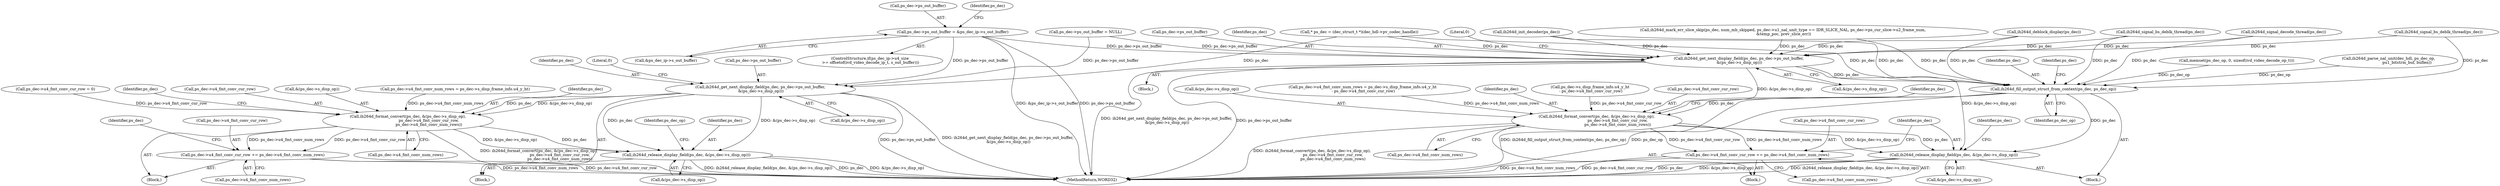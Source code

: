 digraph "0_Android_33ef7de9ddc8ea7eb9cbc440d1cf89957a0c267b@pointer" {
"1000324" [label="(Call,ps_dec->ps_out_buffer = &ps_dec_ip->s_out_buffer)"];
"1000713" [label="(Call,ih264d_get_next_display_field(ps_dec, ps_dec->ps_out_buffer,\n &(ps_dec->s_disp_op)))"];
"1000745" [label="(Call,ih264d_format_convert(ps_dec, &(ps_dec->s_disp_op),\n                                  ps_dec->u4_fmt_conv_cur_row,\n                                  ps_dec->u4_fmt_conv_num_rows))"];
"1000757" [label="(Call,ps_dec->u4_fmt_conv_cur_row += ps_dec->u4_fmt_conv_num_rows)"];
"1000769" [label="(Call,ih264d_release_display_field(ps_dec, &(ps_dec->s_disp_op)))"];
"1002038" [label="(Call,ih264d_get_next_display_field(ps_dec, ps_dec->ps_out_buffer,\n &(ps_dec->s_disp_op)))"];
"1002066" [label="(Call,ih264d_fill_output_struct_from_context(ps_dec, ps_dec_op))"];
"1002097" [label="(Call,ih264d_format_convert(ps_dec, &(ps_dec->s_disp_op),\n                                  ps_dec->u4_fmt_conv_cur_row,\n                                  ps_dec->u4_fmt_conv_num_rows))"];
"1002109" [label="(Call,ps_dec->u4_fmt_conv_cur_row += ps_dec->u4_fmt_conv_num_rows)"];
"1002116" [label="(Call,ih264d_release_display_field(ps_dec, &(ps_dec->s_disp_op)))"];
"1000731" [label="(Call,ps_dec->u4_fmt_conv_cur_row = 0)"];
"1000759" [label="(Identifier,ps_dec)"];
"1000754" [label="(Call,ps_dec->u4_fmt_conv_num_rows)"];
"1000325" [label="(Call,ps_dec->ps_out_buffer)"];
"1000757" [label="(Call,ps_dec->u4_fmt_conv_cur_row += ps_dec->u4_fmt_conv_num_rows)"];
"1002066" [label="(Call,ih264d_fill_output_struct_from_context(ps_dec, ps_dec_op))"];
"1000334" [label="(Identifier,ps_dec)"];
"1000311" [label="(Call,ps_dec->ps_out_buffer = NULL)"];
"1002097" [label="(Call,ih264d_format_convert(ps_dec, &(ps_dec->s_disp_op),\n                                  ps_dec->u4_fmt_conv_cur_row,\n                                  ps_dec->u4_fmt_conv_num_rows))"];
"1000770" [label="(Identifier,ps_dec)"];
"1002026" [label="(Block,)"];
"1002126" [label="(Identifier,ps_dec)"];
"1000227" [label="(Call,memset(ps_dec_op, 0, sizeof(ivd_video_decode_op_t)))"];
"1000713" [label="(Call,ih264d_get_next_display_field(ps_dec, ps_dec->ps_out_buffer,\n &(ps_dec->s_disp_op)))"];
"1000761" [label="(Call,ps_dec->u4_fmt_conv_num_rows)"];
"1000751" [label="(Call,ps_dec->u4_fmt_conv_cur_row)"];
"1002110" [label="(Call,ps_dec->u4_fmt_conv_cur_row)"];
"1001294" [label="(Call,ih264d_parse_nal_unit(dec_hdl, ps_dec_op,\n                              pu1_bitstrm_buf, buflen))"];
"1000324" [label="(Call,ps_dec->ps_out_buffer = &ps_dec_ip->s_out_buffer)"];
"1002043" [label="(Call,&(ps_dec->s_disp_op))"];
"1000766" [label="(Identifier,ps_dec)"];
"1000718" [label="(Call,&(ps_dec->s_disp_op))"];
"1002103" [label="(Call,ps_dec->u4_fmt_conv_cur_row)"];
"1002111" [label="(Identifier,ps_dec)"];
"1002113" [label="(Call,ps_dec->u4_fmt_conv_num_rows)"];
"1002099" [label="(Call,&(ps_dec->s_disp_op))"];
"1001741" [label="(Call,ih264d_signal_bs_deblk_thread(ps_dec))"];
"1002118" [label="(Call,&(ps_dec->s_disp_op))"];
"1002040" [label="(Call,ps_dec->ps_out_buffer)"];
"1002024" [label="(Call,ih264d_signal_bs_deblk_thread(ps_dec))"];
"1000771" [label="(Call,&(ps_dec->s_disp_op))"];
"1000747" [label="(Call,&(ps_dec->s_disp_op))"];
"1001556" [label="(Call,ih264d_mark_err_slice_skip(ps_dec, num_mb_skipped, ps_dec->u1_nal_unit_type == IDR_SLICE_NAL, ps_dec->ps_cur_slice->u2_frame_num,\n &temp_poc, prev_slice_err))"];
"1002106" [label="(Call,ps_dec->u4_fmt_conv_num_rows)"];
"1002084" [label="(Call,ps_dec->u4_fmt_conv_num_rows = ps_dec->s_disp_frame_info.u4_y_ht\n - ps_dec->u4_fmt_conv_cur_row)"];
"1000715" [label="(Call,ps_dec->ps_out_buffer)"];
"1002068" [label="(Identifier,ps_dec_op)"];
"1001732" [label="(Call,ih264d_signal_decode_thread(ps_dec))"];
"1000316" [label="(ControlStructure,if(ps_dec_ip->u4_size\n >= offsetof(ivd_video_decode_ip_t, s_out_buffer)))"];
"1000712" [label="(Block,)"];
"1002039" [label="(Identifier,ps_dec)"];
"1002116" [label="(Call,ih264d_release_display_field(ps_dec, &(ps_dec->s_disp_op)))"];
"1002049" [label="(Literal,0)"];
"1000745" [label="(Call,ih264d_format_convert(ps_dec, &(ps_dec->s_disp_op),\n                                  ps_dec->u4_fmt_conv_cur_row,\n                                  ps_dec->u4_fmt_conv_num_rows))"];
"1000758" [label="(Call,ps_dec->u4_fmt_conv_cur_row)"];
"1002109" [label="(Call,ps_dec->u4_fmt_conv_cur_row += ps_dec->u4_fmt_conv_num_rows)"];
"1000896" [label="(Call,ih264d_init_decoder(ps_dec))"];
"1000153" [label="(Call,* ps_dec = (dec_struct_t *)(dec_hdl->pv_codec_handle))"];
"1000328" [label="(Call,&ps_dec_ip->s_out_buffer)"];
"1000714" [label="(Identifier,ps_dec)"];
"1000769" [label="(Call,ih264d_release_display_field(ps_dec, &(ps_dec->s_disp_op)))"];
"1001902" [label="(Call,ih264d_deblock_display(ps_dec))"];
"1002067" [label="(Identifier,ps_dec)"];
"1002072" [label="(Identifier,ps_dec)"];
"1002083" [label="(Block,)"];
"1000736" [label="(Call,ps_dec->u4_fmt_conv_num_rows = ps_dec->s_disp_frame_info.u4_y_ht)"];
"1000777" [label="(Identifier,ps_dec_op)"];
"1002098" [label="(Identifier,ps_dec)"];
"1002088" [label="(Call,ps_dec->s_disp_frame_info.u4_y_ht\n - ps_dec->u4_fmt_conv_cur_row)"];
"1000730" [label="(Block,)"];
"1000724" [label="(Literal,0)"];
"1002038" [label="(Call,ih264d_get_next_display_field(ps_dec, ps_dec->ps_out_buffer,\n &(ps_dec->s_disp_op)))"];
"1000746" [label="(Identifier,ps_dec)"];
"1002117" [label="(Identifier,ps_dec)"];
"1002037" [label="(Block,)"];
"1002186" [label="(MethodReturn,WORD32)"];
"1000324" -> "1000316"  [label="AST: "];
"1000324" -> "1000328"  [label="CFG: "];
"1000325" -> "1000324"  [label="AST: "];
"1000328" -> "1000324"  [label="AST: "];
"1000334" -> "1000324"  [label="CFG: "];
"1000324" -> "1002186"  [label="DDG: &ps_dec_ip->s_out_buffer"];
"1000324" -> "1002186"  [label="DDG: ps_dec->ps_out_buffer"];
"1000324" -> "1000713"  [label="DDG: ps_dec->ps_out_buffer"];
"1000324" -> "1002038"  [label="DDG: ps_dec->ps_out_buffer"];
"1000713" -> "1000712"  [label="AST: "];
"1000713" -> "1000718"  [label="CFG: "];
"1000714" -> "1000713"  [label="AST: "];
"1000715" -> "1000713"  [label="AST: "];
"1000718" -> "1000713"  [label="AST: "];
"1000724" -> "1000713"  [label="CFG: "];
"1000713" -> "1002186"  [label="DDG: ps_dec->ps_out_buffer"];
"1000713" -> "1002186"  [label="DDG: ih264d_get_next_display_field(ps_dec, ps_dec->ps_out_buffer,\n &(ps_dec->s_disp_op))"];
"1000153" -> "1000713"  [label="DDG: ps_dec"];
"1000311" -> "1000713"  [label="DDG: ps_dec->ps_out_buffer"];
"1000713" -> "1000745"  [label="DDG: ps_dec"];
"1000713" -> "1000745"  [label="DDG: &(ps_dec->s_disp_op)"];
"1000713" -> "1000769"  [label="DDG: ps_dec"];
"1000713" -> "1000769"  [label="DDG: &(ps_dec->s_disp_op)"];
"1000745" -> "1000730"  [label="AST: "];
"1000745" -> "1000754"  [label="CFG: "];
"1000746" -> "1000745"  [label="AST: "];
"1000747" -> "1000745"  [label="AST: "];
"1000751" -> "1000745"  [label="AST: "];
"1000754" -> "1000745"  [label="AST: "];
"1000759" -> "1000745"  [label="CFG: "];
"1000745" -> "1002186"  [label="DDG: ih264d_format_convert(ps_dec, &(ps_dec->s_disp_op),\n                                  ps_dec->u4_fmt_conv_cur_row,\n                                  ps_dec->u4_fmt_conv_num_rows)"];
"1000731" -> "1000745"  [label="DDG: ps_dec->u4_fmt_conv_cur_row"];
"1000736" -> "1000745"  [label="DDG: ps_dec->u4_fmt_conv_num_rows"];
"1000745" -> "1000757"  [label="DDG: ps_dec->u4_fmt_conv_num_rows"];
"1000745" -> "1000757"  [label="DDG: ps_dec->u4_fmt_conv_cur_row"];
"1000745" -> "1000769"  [label="DDG: ps_dec"];
"1000745" -> "1000769"  [label="DDG: &(ps_dec->s_disp_op)"];
"1000757" -> "1000730"  [label="AST: "];
"1000757" -> "1000761"  [label="CFG: "];
"1000758" -> "1000757"  [label="AST: "];
"1000761" -> "1000757"  [label="AST: "];
"1000766" -> "1000757"  [label="CFG: "];
"1000757" -> "1002186"  [label="DDG: ps_dec->u4_fmt_conv_cur_row"];
"1000757" -> "1002186"  [label="DDG: ps_dec->u4_fmt_conv_num_rows"];
"1000769" -> "1000712"  [label="AST: "];
"1000769" -> "1000771"  [label="CFG: "];
"1000770" -> "1000769"  [label="AST: "];
"1000771" -> "1000769"  [label="AST: "];
"1000777" -> "1000769"  [label="CFG: "];
"1000769" -> "1002186"  [label="DDG: ih264d_release_display_field(ps_dec, &(ps_dec->s_disp_op))"];
"1000769" -> "1002186"  [label="DDG: ps_dec"];
"1000769" -> "1002186"  [label="DDG: &(ps_dec->s_disp_op)"];
"1002038" -> "1002037"  [label="AST: "];
"1002038" -> "1002043"  [label="CFG: "];
"1002039" -> "1002038"  [label="AST: "];
"1002040" -> "1002038"  [label="AST: "];
"1002043" -> "1002038"  [label="AST: "];
"1002049" -> "1002038"  [label="CFG: "];
"1002038" -> "1002186"  [label="DDG: ih264d_get_next_display_field(ps_dec, ps_dec->ps_out_buffer,\n &(ps_dec->s_disp_op))"];
"1002038" -> "1002186"  [label="DDG: ps_dec->ps_out_buffer"];
"1000896" -> "1002038"  [label="DDG: ps_dec"];
"1001556" -> "1002038"  [label="DDG: ps_dec"];
"1001741" -> "1002038"  [label="DDG: ps_dec"];
"1000153" -> "1002038"  [label="DDG: ps_dec"];
"1001902" -> "1002038"  [label="DDG: ps_dec"];
"1002024" -> "1002038"  [label="DDG: ps_dec"];
"1001732" -> "1002038"  [label="DDG: ps_dec"];
"1000311" -> "1002038"  [label="DDG: ps_dec->ps_out_buffer"];
"1002038" -> "1002066"  [label="DDG: ps_dec"];
"1002038" -> "1002097"  [label="DDG: &(ps_dec->s_disp_op)"];
"1002038" -> "1002116"  [label="DDG: &(ps_dec->s_disp_op)"];
"1002066" -> "1002026"  [label="AST: "];
"1002066" -> "1002068"  [label="CFG: "];
"1002067" -> "1002066"  [label="AST: "];
"1002068" -> "1002066"  [label="AST: "];
"1002072" -> "1002066"  [label="CFG: "];
"1002066" -> "1002186"  [label="DDG: ih264d_fill_output_struct_from_context(ps_dec, ps_dec_op)"];
"1002066" -> "1002186"  [label="DDG: ps_dec_op"];
"1000896" -> "1002066"  [label="DDG: ps_dec"];
"1001556" -> "1002066"  [label="DDG: ps_dec"];
"1001741" -> "1002066"  [label="DDG: ps_dec"];
"1000153" -> "1002066"  [label="DDG: ps_dec"];
"1001902" -> "1002066"  [label="DDG: ps_dec"];
"1002024" -> "1002066"  [label="DDG: ps_dec"];
"1001732" -> "1002066"  [label="DDG: ps_dec"];
"1001294" -> "1002066"  [label="DDG: ps_dec_op"];
"1000227" -> "1002066"  [label="DDG: ps_dec_op"];
"1002066" -> "1002097"  [label="DDG: ps_dec"];
"1002066" -> "1002116"  [label="DDG: ps_dec"];
"1002097" -> "1002083"  [label="AST: "];
"1002097" -> "1002106"  [label="CFG: "];
"1002098" -> "1002097"  [label="AST: "];
"1002099" -> "1002097"  [label="AST: "];
"1002103" -> "1002097"  [label="AST: "];
"1002106" -> "1002097"  [label="AST: "];
"1002111" -> "1002097"  [label="CFG: "];
"1002097" -> "1002186"  [label="DDG: ih264d_format_convert(ps_dec, &(ps_dec->s_disp_op),\n                                  ps_dec->u4_fmt_conv_cur_row,\n                                  ps_dec->u4_fmt_conv_num_rows)"];
"1002088" -> "1002097"  [label="DDG: ps_dec->u4_fmt_conv_cur_row"];
"1002084" -> "1002097"  [label="DDG: ps_dec->u4_fmt_conv_num_rows"];
"1002097" -> "1002109"  [label="DDG: ps_dec->u4_fmt_conv_num_rows"];
"1002097" -> "1002109"  [label="DDG: ps_dec->u4_fmt_conv_cur_row"];
"1002097" -> "1002116"  [label="DDG: ps_dec"];
"1002097" -> "1002116"  [label="DDG: &(ps_dec->s_disp_op)"];
"1002109" -> "1002083"  [label="AST: "];
"1002109" -> "1002113"  [label="CFG: "];
"1002110" -> "1002109"  [label="AST: "];
"1002113" -> "1002109"  [label="AST: "];
"1002117" -> "1002109"  [label="CFG: "];
"1002109" -> "1002186"  [label="DDG: ps_dec->u4_fmt_conv_num_rows"];
"1002109" -> "1002186"  [label="DDG: ps_dec->u4_fmt_conv_cur_row"];
"1002116" -> "1002026"  [label="AST: "];
"1002116" -> "1002118"  [label="CFG: "];
"1002117" -> "1002116"  [label="AST: "];
"1002118" -> "1002116"  [label="AST: "];
"1002126" -> "1002116"  [label="CFG: "];
"1002116" -> "1002186"  [label="DDG: &(ps_dec->s_disp_op)"];
"1002116" -> "1002186"  [label="DDG: ih264d_release_display_field(ps_dec, &(ps_dec->s_disp_op))"];
"1002116" -> "1002186"  [label="DDG: ps_dec"];
}
